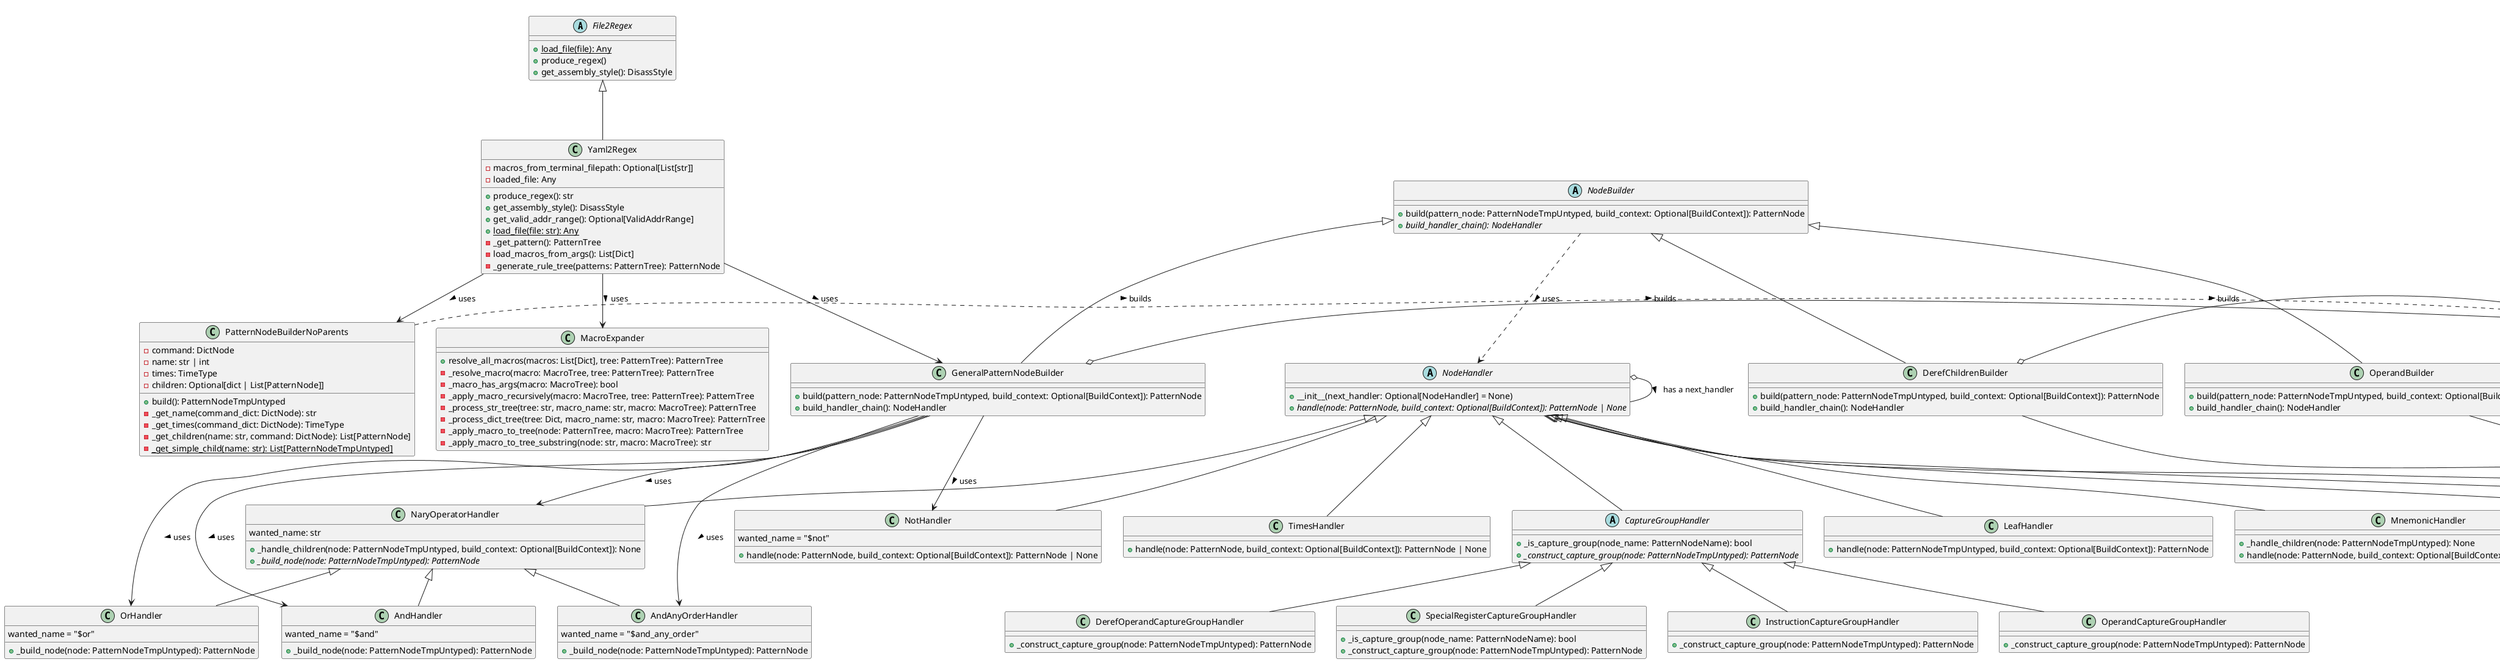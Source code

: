 @startuml regex_module_class_diagram

abstract class File2Regex {
    {static} +load_file(file): Any
    +produce_regex()
    +get_assembly_style(): DisassStyle
}

class Yaml2Regex {
    +produce_regex(): str
    +get_assembly_style(): DisassStyle
    +get_valid_addr_range(): Optional[ValidAddrRange]
    {static} +load_file(file: str): Any
    -macros_from_terminal_filepath: Optional[List[str]]
    -loaded_file: Any
    -_get_pattern(): PatternTree
    -load_macros_from_args(): List[Dict]
    -_generate_rule_tree(patterns: PatternTree): PatternNode
}

class MacroExpander {
    +resolve_all_macros(macros: List[Dict], tree: PatternTree): PatternTree
    -_resolve_macro(macro: MacroTree, tree: PatternTree): PatternTree
    -_macro_has_args(macro: MacroTree): bool
    -_apply_macro_recursively(macro: MacroTree, tree: PatternTree): PatternTree
    -_process_str_tree(tree: str, macro_name: str, macro: MacroTree): PatternTree
    -_process_dict_tree(tree: Dict, macro_name: str, macro: MacroTree): PatternTree
    -_apply_macro_to_tree(node: PatternTree, macro: MacroTree): PatternTree
    -_apply_macro_to_tree_substring(node: str, macro: MacroTree): str
}

class PatternNodeBuilderNoParents {
    +build(): PatternNodeTmpUntyped
    -command: DictNode
    -name: str | int
    -times: TimeType
    -children: Optional[dict | List[PatternNode]]
    -_get_name(command_dict: DictNode): str
    -_get_times(command_dict: DictNode): TimeType
    -_get_children(name: str, command: DictNode): List[PatternNode]
    {static} - _get_simple_child(name: str): List[PatternNodeTmpUntyped]
}

abstract class PatternNode {
    pattern_node_data: PatternNodeData
    {abstract} get_regex(): str
}

abstract class NodeBuilder {
    +build(pattern_node: PatternNodeTmpUntyped, build_context: Optional[BuildContext]): PatternNode
    {abstract} +build_handler_chain(): NodeHandler
}

class GeneralPatternNodeBuilder extends NodeBuilder {
    +build(pattern_node: PatternNodeTmpUntyped, build_context: Optional[BuildContext]): PatternNode
    +build_handler_chain(): NodeHandler
}

class OperandBuilder extends NodeBuilder {
    +build(pattern_node: PatternNodeTmpUntyped, build_context: Optional[BuildContext]): PatternNode
    +build_handler_chain(): NodeHandler
}

class DerefChildrenBuilder extends NodeBuilder {
    +build(pattern_node: PatternNodeTmpUntyped, build_context: Optional[BuildContext]): PatternNode
    +build_handler_chain(): NodeHandler
}

abstract class NodeHandler {
    +__init__(next_handler: Optional[NodeHandler] = None)
    {abstract} +handle(node: PatternNode, build_context: Optional[BuildContext]): PatternNode | None
}

class NaryOperatorHandler extends NodeHandler {
    wanted_name: str
    +_handle_children(node: PatternNodeTmpUntyped, build_context: Optional[BuildContext]): None
    {abstract} +_build_node(node: PatternNodeTmpUntyped): PatternNode
}

class AndHandler extends NaryOperatorHandler {
    wanted_name = "$and"
    +_build_node(node: PatternNodeTmpUntyped): PatternNode
}

class OrHandler extends NaryOperatorHandler {
    wanted_name = "$or"
    +_build_node(node: PatternNodeTmpUntyped): PatternNode
}

class NotHandler extends NodeHandler {
    wanted_name = "$not"
    +handle(node: PatternNode, build_context: Optional[BuildContext]): PatternNode | None
}

class AndAnyOrderHandler extends NaryOperatorHandler {
    wanted_name = "$and_any_order"
    +_build_node(node: PatternNodeTmpUntyped): PatternNode
}

class MnemonicHandler extends NodeHandler {
    +_handle_children(node: PatternNodeTmpUntyped): None
    +handle(node: PatternNode, build_context: Optional[BuildContext]): PatternNode | None
}

class DerefPropertyHandler extends NodeHandler {
    +handle(node: PatternNode, build_context: Optional[BuildContext]): PatternNode | None
}

class OperandHandler extends NodeHandler {
    +handle(node: PatternNode, build_context: Optional[BuildContext]): PatternNode | None
}

class TimesHandler extends NodeHandler {
    +handle(node: PatternNode, build_context: Optional[BuildContext]): PatternNode | None
}

class DerefHandler extends NodeHandler {
    +_build_grandchildren(node: PatternNodeTmpUntyped): None
    +_handle_children(node: PatternNodeTmpUntyped): None
    +handle(node: PatternNode, build_context: Optional[BuildContext]): PatternNode | None
}

abstract class CaptureGroupHandler extends NodeHandler {
    +_is_capture_group(node_name: PatternNodeName): bool
    {abstract} +_construct_capture_group(node: PatternNodeTmpUntyped): PatternNode
}

class InstructionCaptureGroupHandler extends CaptureGroupHandler {
    +_construct_capture_group(node: PatternNodeTmpUntyped): PatternNode
}

class OperandCaptureGroupHandler extends CaptureGroupHandler {
    +_construct_capture_group(node: PatternNodeTmpUntyped): PatternNode
}

class DerefOperandCaptureGroupHandler extends CaptureGroupHandler {
    +_construct_capture_group(node: PatternNodeTmpUntyped): PatternNode
}

class SpecialRegisterCaptureGroupHandler extends CaptureGroupHandler {
    +_is_capture_group(node_name: PatternNodeName): bool
    +_construct_capture_group(node: PatternNodeTmpUntyped): PatternNode
}

class LeafHandler extends NodeHandler {
    +handle(node: PatternNodeTmpUntyped, build_context: Optional[BuildContext]): PatternNode
}

class ArgsMappingGenerator {
    +get_args_mapping_dict(tree: PatternTree, args: List[str]): Dict
    -_get_args_mapping(tree: PatternTree, current_arg: str): Generator[Dict, None, None]
    -_yield_key_value_pairs(data: Union[Dict[Any, Any], List[Any]]): Generator[Tuple[Any, Any], None, None]
}

class MacroArgsResolver {
    +resolve(macro: MacroTree, tree: PatternTree): MacroTree
    -_get_macro_mapping_arg_dict(macro: MacroTree, tree: PatternTree): MappingDict
    -_evaluate_args_in_macro(macro: MacroTree, mapping_dict: MappingDict): MacroTree
    -_iter_items_with_path(elems: Union[str, List, Dict], path: Tuple = ()): Generator[Tuple[Tuple, Any], None, None]
    -_replace_item_in_structure(struct: Union[Dict, List], path: Tuple, new_value: Any): None
}

class SharedContext {
    capture_manager: CaptureManager
}

class TimesTypeBuilder {
    +get_min_max_regex(times: TimesType): str
}

enum DerefChildNames {
    MAIN_REG
    CONSTANT_OFFSET
    REGISTER_MULTIPLIER
    CONSTANT_MULTIPLIER
}


class PatternNodeData {
    +name: PatternNodeName
    +times: TimeType
    +children: Optional[Dict | List[PatternNode]]
    +parent: Optional[PatternNode]
    +shared_context: SharedContext
}

enum FatherType {
    MNEMONIC
    DEREF
}

class BuildContext {
    ancestor_type: FatherType
}

' Relations

File2Regex <|-- Yaml2Regex
PatternNodeBuilderNoParents .> PatternNode: builds >

GeneralPatternNodeBuilder o- "1" PatternNode: builds >
OperandBuilder o- "1" PatternNode: builds >
DerefChildrenBuilder o- "1" PatternNode: builds >


Yaml2Regex --> MacroExpander: uses >
Yaml2Regex --> PatternNodeBuilderNoParents: uses >
Yaml2Regex --> GeneralPatternNodeBuilder: uses >

NodeBuilder .> NodeHandler: uses >
GeneralPatternNodeBuilder --> NaryOperatorHandler: uses >
GeneralPatternNodeBuilder --> AndHandler: uses >
GeneralPatternNodeBuilder --> OrHandler: uses >
GeneralPatternNodeBuilder --> NotHandler: uses >
GeneralPatternNodeBuilder --> AndAnyOrderHandler: uses >

DerefChildrenBuilder --> DerefHandler: uses >
OperandBuilder --> OperandHandler: uses >

NodeHandler o- NodeHandler: has a next_handler >

SharedContext *-- CaptureManager: has a >
@enduml
